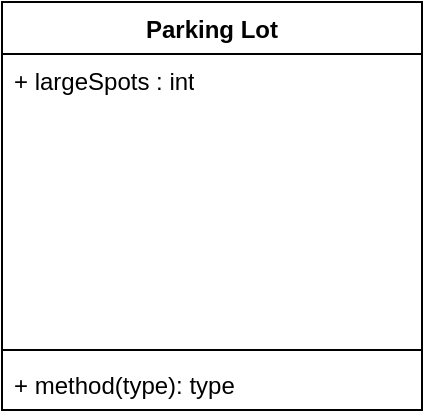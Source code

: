 <mxfile version="24.3.0" type="github">
  <diagram id="C5RBs43oDa-KdzZeNtuy" name="Page-1">
    <mxGraphModel dx="1600" dy="767" grid="1" gridSize="10" guides="1" tooltips="1" connect="1" arrows="1" fold="1" page="1" pageScale="1" pageWidth="827" pageHeight="1169" math="0" shadow="0">
      <root>
        <mxCell id="WIyWlLk6GJQsqaUBKTNV-0" />
        <mxCell id="WIyWlLk6GJQsqaUBKTNV-1" parent="WIyWlLk6GJQsqaUBKTNV-0" />
        <mxCell id="PirA2w0q8JbgGea7DmFP-7" value="Parking Lot" style="swimlane;fontStyle=1;align=center;verticalAlign=top;childLayout=stackLayout;horizontal=1;startSize=26;horizontalStack=0;resizeParent=1;resizeParentMax=0;resizeLast=0;collapsible=1;marginBottom=0;whiteSpace=wrap;html=1;" vertex="1" parent="WIyWlLk6GJQsqaUBKTNV-1">
          <mxGeometry x="90" y="80" width="210" height="204" as="geometry" />
        </mxCell>
        <mxCell id="PirA2w0q8JbgGea7DmFP-8" value="+ largeSpots : int&lt;div&gt;&lt;br&gt;&lt;/div&gt;&lt;div&gt;&lt;br&gt;&lt;/div&gt;" style="text;strokeColor=none;fillColor=none;align=left;verticalAlign=top;spacingLeft=4;spacingRight=4;overflow=hidden;rotatable=0;points=[[0,0.5],[1,0.5]];portConstraint=eastwest;whiteSpace=wrap;html=1;" vertex="1" parent="PirA2w0q8JbgGea7DmFP-7">
          <mxGeometry y="26" width="210" height="144" as="geometry" />
        </mxCell>
        <mxCell id="PirA2w0q8JbgGea7DmFP-9" value="" style="line;strokeWidth=1;fillColor=none;align=left;verticalAlign=middle;spacingTop=-1;spacingLeft=3;spacingRight=3;rotatable=0;labelPosition=right;points=[];portConstraint=eastwest;strokeColor=inherit;" vertex="1" parent="PirA2w0q8JbgGea7DmFP-7">
          <mxGeometry y="170" width="210" height="8" as="geometry" />
        </mxCell>
        <mxCell id="PirA2w0q8JbgGea7DmFP-10" value="+ method(type): type" style="text;strokeColor=none;fillColor=none;align=left;verticalAlign=top;spacingLeft=4;spacingRight=4;overflow=hidden;rotatable=0;points=[[0,0.5],[1,0.5]];portConstraint=eastwest;whiteSpace=wrap;html=1;" vertex="1" parent="PirA2w0q8JbgGea7DmFP-7">
          <mxGeometry y="178" width="210" height="26" as="geometry" />
        </mxCell>
      </root>
    </mxGraphModel>
  </diagram>
</mxfile>
